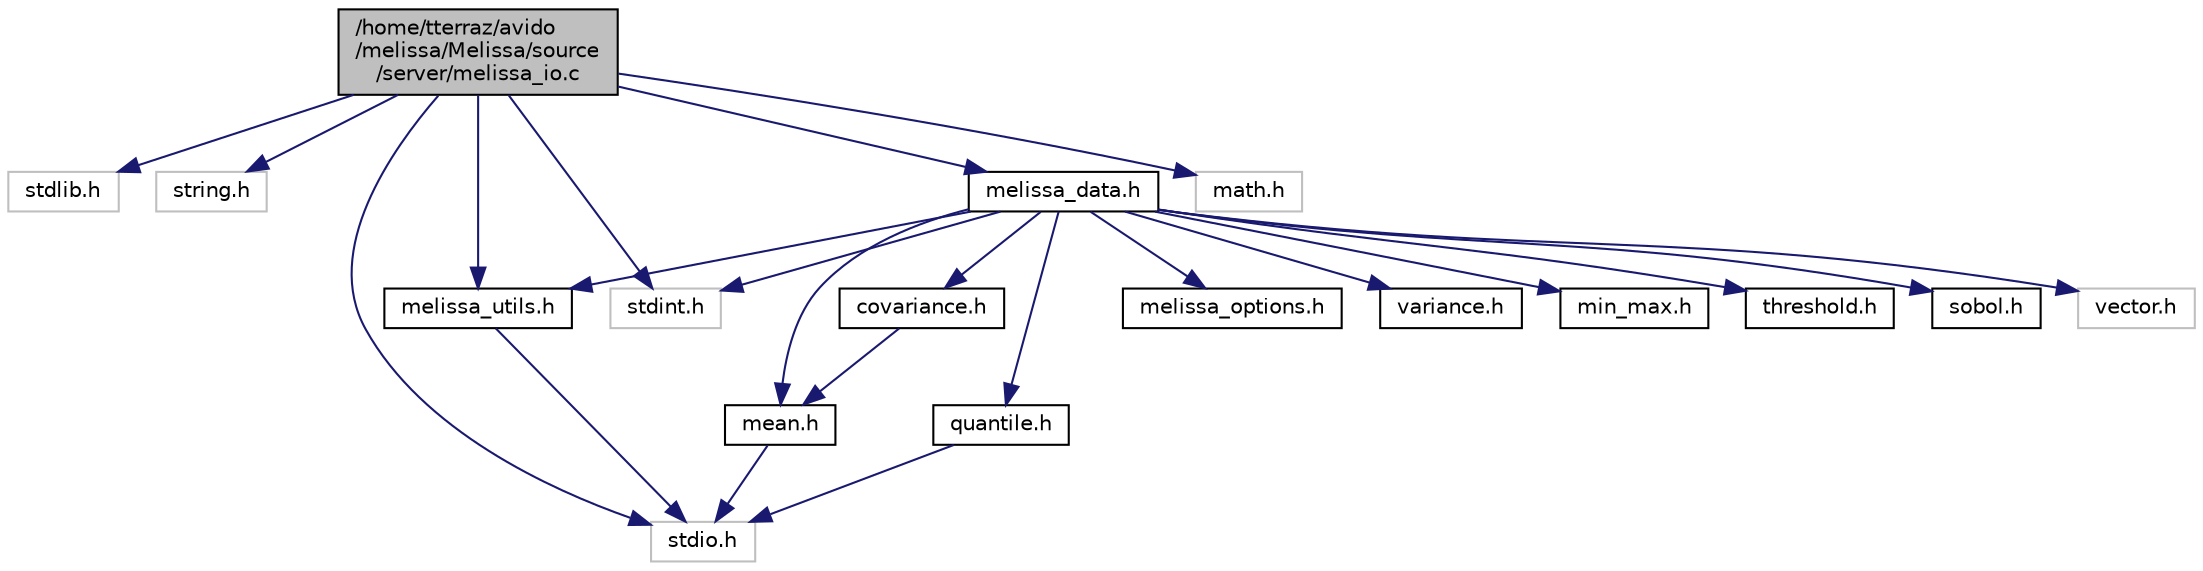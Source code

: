 digraph "/home/tterraz/avido/melissa/Melissa/source/server/melissa_io.c"
{
  edge [fontname="Helvetica",fontsize="10",labelfontname="Helvetica",labelfontsize="10"];
  node [fontname="Helvetica",fontsize="10",shape=record];
  Node0 [label="/home/tterraz/avido\l/melissa/Melissa/source\l/server/melissa_io.c",height=0.2,width=0.4,color="black", fillcolor="grey75", style="filled", fontcolor="black"];
  Node0 -> Node1 [color="midnightblue",fontsize="10",style="solid",fontname="Helvetica"];
  Node1 [label="stdlib.h",height=0.2,width=0.4,color="grey75", fillcolor="white", style="filled"];
  Node0 -> Node2 [color="midnightblue",fontsize="10",style="solid",fontname="Helvetica"];
  Node2 [label="string.h",height=0.2,width=0.4,color="grey75", fillcolor="white", style="filled"];
  Node0 -> Node3 [color="midnightblue",fontsize="10",style="solid",fontname="Helvetica"];
  Node3 [label="stdio.h",height=0.2,width=0.4,color="grey75", fillcolor="white", style="filled"];
  Node0 -> Node4 [color="midnightblue",fontsize="10",style="solid",fontname="Helvetica"];
  Node4 [label="stdint.h",height=0.2,width=0.4,color="grey75", fillcolor="white", style="filled"];
  Node0 -> Node5 [color="midnightblue",fontsize="10",style="solid",fontname="Helvetica"];
  Node5 [label="math.h",height=0.2,width=0.4,color="grey75", fillcolor="white", style="filled"];
  Node0 -> Node6 [color="midnightblue",fontsize="10",style="solid",fontname="Helvetica"];
  Node6 [label="melissa_data.h",height=0.2,width=0.4,color="black", fillcolor="white", style="filled",URL="$melissa__data_8h.html"];
  Node6 -> Node4 [color="midnightblue",fontsize="10",style="solid",fontname="Helvetica"];
  Node6 -> Node7 [color="midnightblue",fontsize="10",style="solid",fontname="Helvetica"];
  Node7 [label="melissa_utils.h",height=0.2,width=0.4,color="black", fillcolor="white", style="filled",URL="$melissa__utils_8h.html"];
  Node7 -> Node3 [color="midnightblue",fontsize="10",style="solid",fontname="Helvetica"];
  Node6 -> Node8 [color="midnightblue",fontsize="10",style="solid",fontname="Helvetica"];
  Node8 [label="melissa_options.h",height=0.2,width=0.4,color="black", fillcolor="white", style="filled",URL="$melissa__options_8h.html"];
  Node6 -> Node9 [color="midnightblue",fontsize="10",style="solid",fontname="Helvetica"];
  Node9 [label="mean.h",height=0.2,width=0.4,color="black", fillcolor="white", style="filled",URL="$mean_8h.html"];
  Node9 -> Node3 [color="midnightblue",fontsize="10",style="solid",fontname="Helvetica"];
  Node6 -> Node10 [color="midnightblue",fontsize="10",style="solid",fontname="Helvetica"];
  Node10 [label="variance.h",height=0.2,width=0.4,color="black", fillcolor="white", style="filled",URL="$variance_8h.html"];
  Node6 -> Node11 [color="midnightblue",fontsize="10",style="solid",fontname="Helvetica"];
  Node11 [label="min_max.h",height=0.2,width=0.4,color="black", fillcolor="white", style="filled",URL="$min__max_8h.html"];
  Node6 -> Node12 [color="midnightblue",fontsize="10",style="solid",fontname="Helvetica"];
  Node12 [label="threshold.h",height=0.2,width=0.4,color="black", fillcolor="white", style="filled",URL="$threshold_8h.html"];
  Node6 -> Node13 [color="midnightblue",fontsize="10",style="solid",fontname="Helvetica"];
  Node13 [label="quantile.h",height=0.2,width=0.4,color="black", fillcolor="white", style="filled",URL="$quantile_8h.html"];
  Node13 -> Node3 [color="midnightblue",fontsize="10",style="solid",fontname="Helvetica"];
  Node6 -> Node14 [color="midnightblue",fontsize="10",style="solid",fontname="Helvetica"];
  Node14 [label="covariance.h",height=0.2,width=0.4,color="black", fillcolor="white", style="filled",URL="$covariance_8h.html"];
  Node14 -> Node9 [color="midnightblue",fontsize="10",style="solid",fontname="Helvetica"];
  Node6 -> Node15 [color="midnightblue",fontsize="10",style="solid",fontname="Helvetica"];
  Node15 [label="sobol.h",height=0.2,width=0.4,color="black", fillcolor="white", style="filled",URL="$sobol_8h.html"];
  Node6 -> Node16 [color="midnightblue",fontsize="10",style="solid",fontname="Helvetica"];
  Node16 [label="vector.h",height=0.2,width=0.4,color="grey75", fillcolor="white", style="filled"];
  Node0 -> Node7 [color="midnightblue",fontsize="10",style="solid",fontname="Helvetica"];
}
